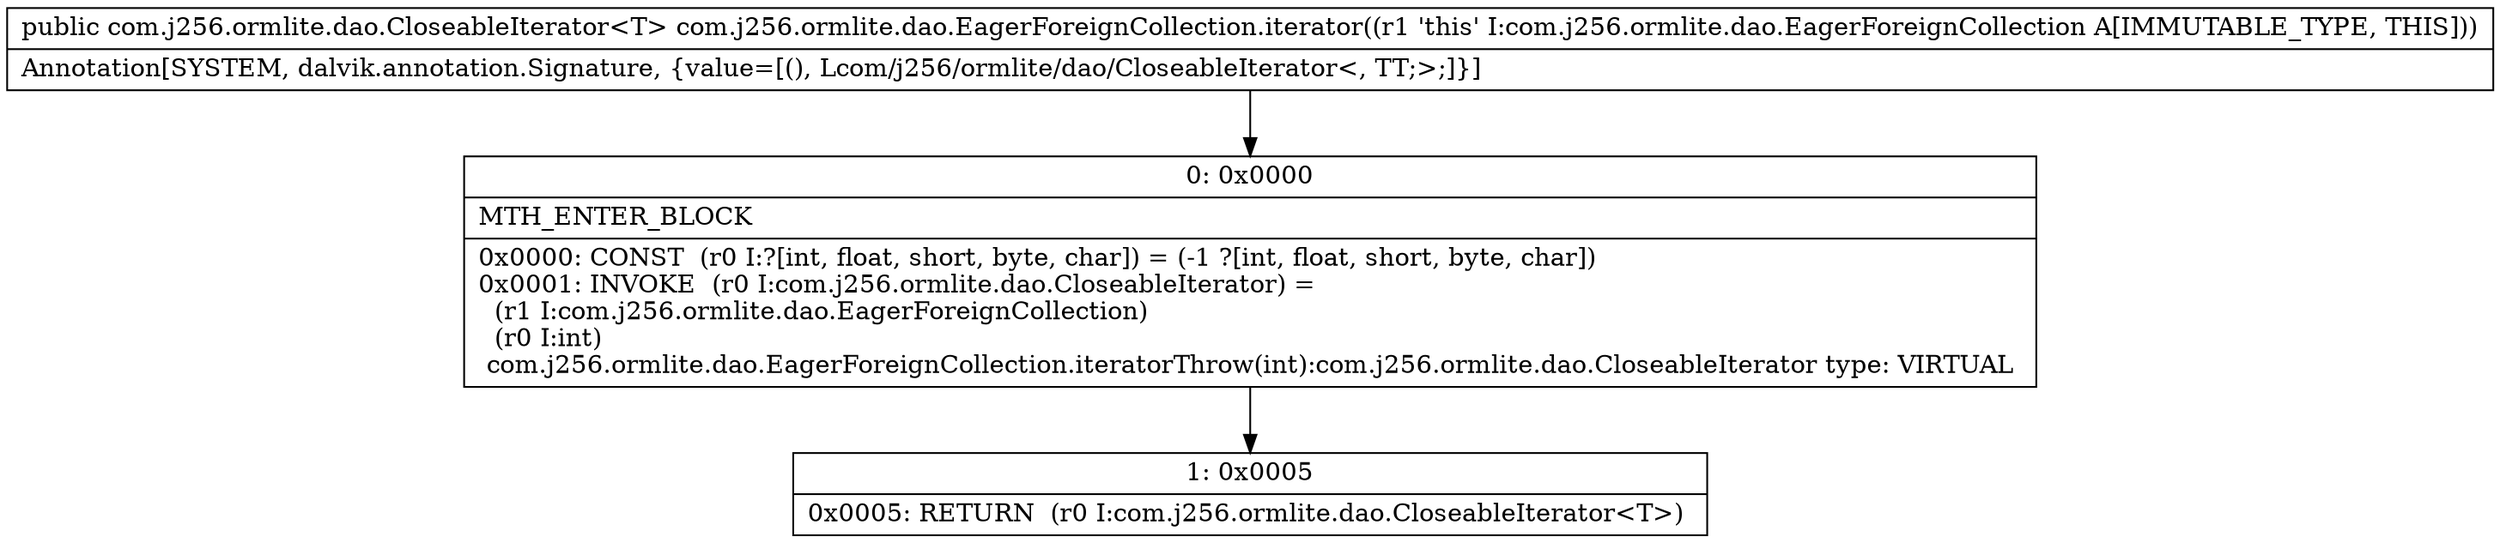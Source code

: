 digraph "CFG forcom.j256.ormlite.dao.EagerForeignCollection.iterator()Lcom\/j256\/ormlite\/dao\/CloseableIterator;" {
Node_0 [shape=record,label="{0\:\ 0x0000|MTH_ENTER_BLOCK\l|0x0000: CONST  (r0 I:?[int, float, short, byte, char]) = (\-1 ?[int, float, short, byte, char]) \l0x0001: INVOKE  (r0 I:com.j256.ormlite.dao.CloseableIterator) = \l  (r1 I:com.j256.ormlite.dao.EagerForeignCollection)\l  (r0 I:int)\l com.j256.ormlite.dao.EagerForeignCollection.iteratorThrow(int):com.j256.ormlite.dao.CloseableIterator type: VIRTUAL \l}"];
Node_1 [shape=record,label="{1\:\ 0x0005|0x0005: RETURN  (r0 I:com.j256.ormlite.dao.CloseableIterator\<T\>) \l}"];
MethodNode[shape=record,label="{public com.j256.ormlite.dao.CloseableIterator\<T\> com.j256.ormlite.dao.EagerForeignCollection.iterator((r1 'this' I:com.j256.ormlite.dao.EagerForeignCollection A[IMMUTABLE_TYPE, THIS]))  | Annotation[SYSTEM, dalvik.annotation.Signature, \{value=[(), Lcom\/j256\/ormlite\/dao\/CloseableIterator\<, TT;\>;]\}]\l}"];
MethodNode -> Node_0;
Node_0 -> Node_1;
}

